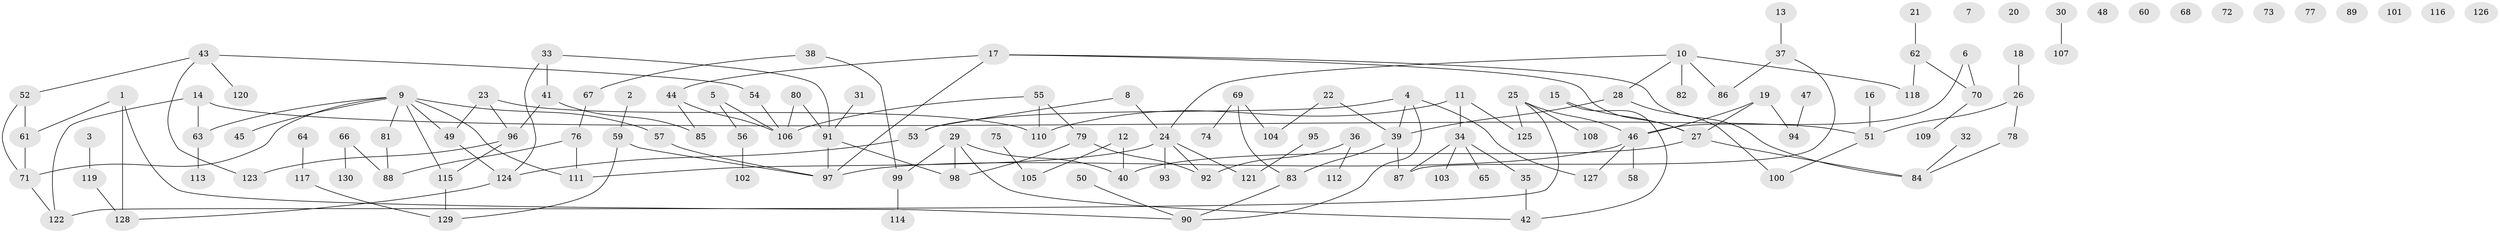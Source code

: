 // coarse degree distribution, {1: 0.2923076923076923, 0: 0.18461538461538463, 3: 0.09230769230769231, 5: 0.1076923076923077, 2: 0.18461538461538463, 11: 0.015384615384615385, 4: 0.07692307692307693, 8: 0.015384615384615385, 6: 0.015384615384615385, 9: 0.015384615384615385}
// Generated by graph-tools (version 1.1) at 2025/42/03/04/25 21:42:59]
// undirected, 130 vertices, 150 edges
graph export_dot {
graph [start="1"]
  node [color=gray90,style=filled];
  1;
  2;
  3;
  4;
  5;
  6;
  7;
  8;
  9;
  10;
  11;
  12;
  13;
  14;
  15;
  16;
  17;
  18;
  19;
  20;
  21;
  22;
  23;
  24;
  25;
  26;
  27;
  28;
  29;
  30;
  31;
  32;
  33;
  34;
  35;
  36;
  37;
  38;
  39;
  40;
  41;
  42;
  43;
  44;
  45;
  46;
  47;
  48;
  49;
  50;
  51;
  52;
  53;
  54;
  55;
  56;
  57;
  58;
  59;
  60;
  61;
  62;
  63;
  64;
  65;
  66;
  67;
  68;
  69;
  70;
  71;
  72;
  73;
  74;
  75;
  76;
  77;
  78;
  79;
  80;
  81;
  82;
  83;
  84;
  85;
  86;
  87;
  88;
  89;
  90;
  91;
  92;
  93;
  94;
  95;
  96;
  97;
  98;
  99;
  100;
  101;
  102;
  103;
  104;
  105;
  106;
  107;
  108;
  109;
  110;
  111;
  112;
  113;
  114;
  115;
  116;
  117;
  118;
  119;
  120;
  121;
  122;
  123;
  124;
  125;
  126;
  127;
  128;
  129;
  130;
  1 -- 61;
  1 -- 90;
  1 -- 128;
  2 -- 59;
  3 -- 119;
  4 -- 39;
  4 -- 53;
  4 -- 90;
  4 -- 127;
  5 -- 56;
  5 -- 106;
  6 -- 46;
  6 -- 70;
  8 -- 24;
  8 -- 53;
  9 -- 45;
  9 -- 49;
  9 -- 57;
  9 -- 63;
  9 -- 71;
  9 -- 81;
  9 -- 111;
  9 -- 115;
  10 -- 24;
  10 -- 28;
  10 -- 82;
  10 -- 86;
  10 -- 118;
  11 -- 34;
  11 -- 110;
  11 -- 125;
  12 -- 40;
  12 -- 105;
  13 -- 37;
  14 -- 51;
  14 -- 63;
  14 -- 122;
  15 -- 27;
  15 -- 42;
  16 -- 51;
  17 -- 27;
  17 -- 44;
  17 -- 84;
  17 -- 97;
  18 -- 26;
  19 -- 27;
  19 -- 46;
  19 -- 94;
  21 -- 62;
  22 -- 39;
  22 -- 104;
  23 -- 49;
  23 -- 96;
  23 -- 110;
  24 -- 92;
  24 -- 93;
  24 -- 111;
  24 -- 121;
  25 -- 46;
  25 -- 108;
  25 -- 122;
  25 -- 125;
  26 -- 51;
  26 -- 78;
  27 -- 40;
  27 -- 84;
  28 -- 39;
  28 -- 100;
  29 -- 40;
  29 -- 42;
  29 -- 98;
  29 -- 99;
  30 -- 107;
  31 -- 91;
  32 -- 84;
  33 -- 41;
  33 -- 91;
  33 -- 124;
  34 -- 35;
  34 -- 65;
  34 -- 87;
  34 -- 103;
  35 -- 42;
  36 -- 92;
  36 -- 112;
  37 -- 86;
  37 -- 87;
  38 -- 67;
  38 -- 99;
  39 -- 83;
  39 -- 87;
  41 -- 85;
  41 -- 96;
  43 -- 52;
  43 -- 54;
  43 -- 120;
  43 -- 123;
  44 -- 85;
  44 -- 106;
  46 -- 58;
  46 -- 97;
  46 -- 127;
  47 -- 94;
  49 -- 124;
  50 -- 90;
  51 -- 100;
  52 -- 61;
  52 -- 71;
  53 -- 124;
  54 -- 106;
  55 -- 79;
  55 -- 106;
  55 -- 110;
  56 -- 102;
  57 -- 97;
  59 -- 97;
  59 -- 129;
  61 -- 71;
  62 -- 70;
  62 -- 118;
  63 -- 113;
  64 -- 117;
  66 -- 88;
  66 -- 130;
  67 -- 76;
  69 -- 74;
  69 -- 83;
  69 -- 104;
  70 -- 109;
  71 -- 122;
  75 -- 105;
  76 -- 88;
  76 -- 111;
  78 -- 84;
  79 -- 92;
  79 -- 98;
  80 -- 91;
  80 -- 106;
  81 -- 88;
  83 -- 90;
  91 -- 97;
  91 -- 98;
  95 -- 121;
  96 -- 115;
  96 -- 123;
  99 -- 114;
  115 -- 129;
  117 -- 129;
  119 -- 128;
  124 -- 128;
}
